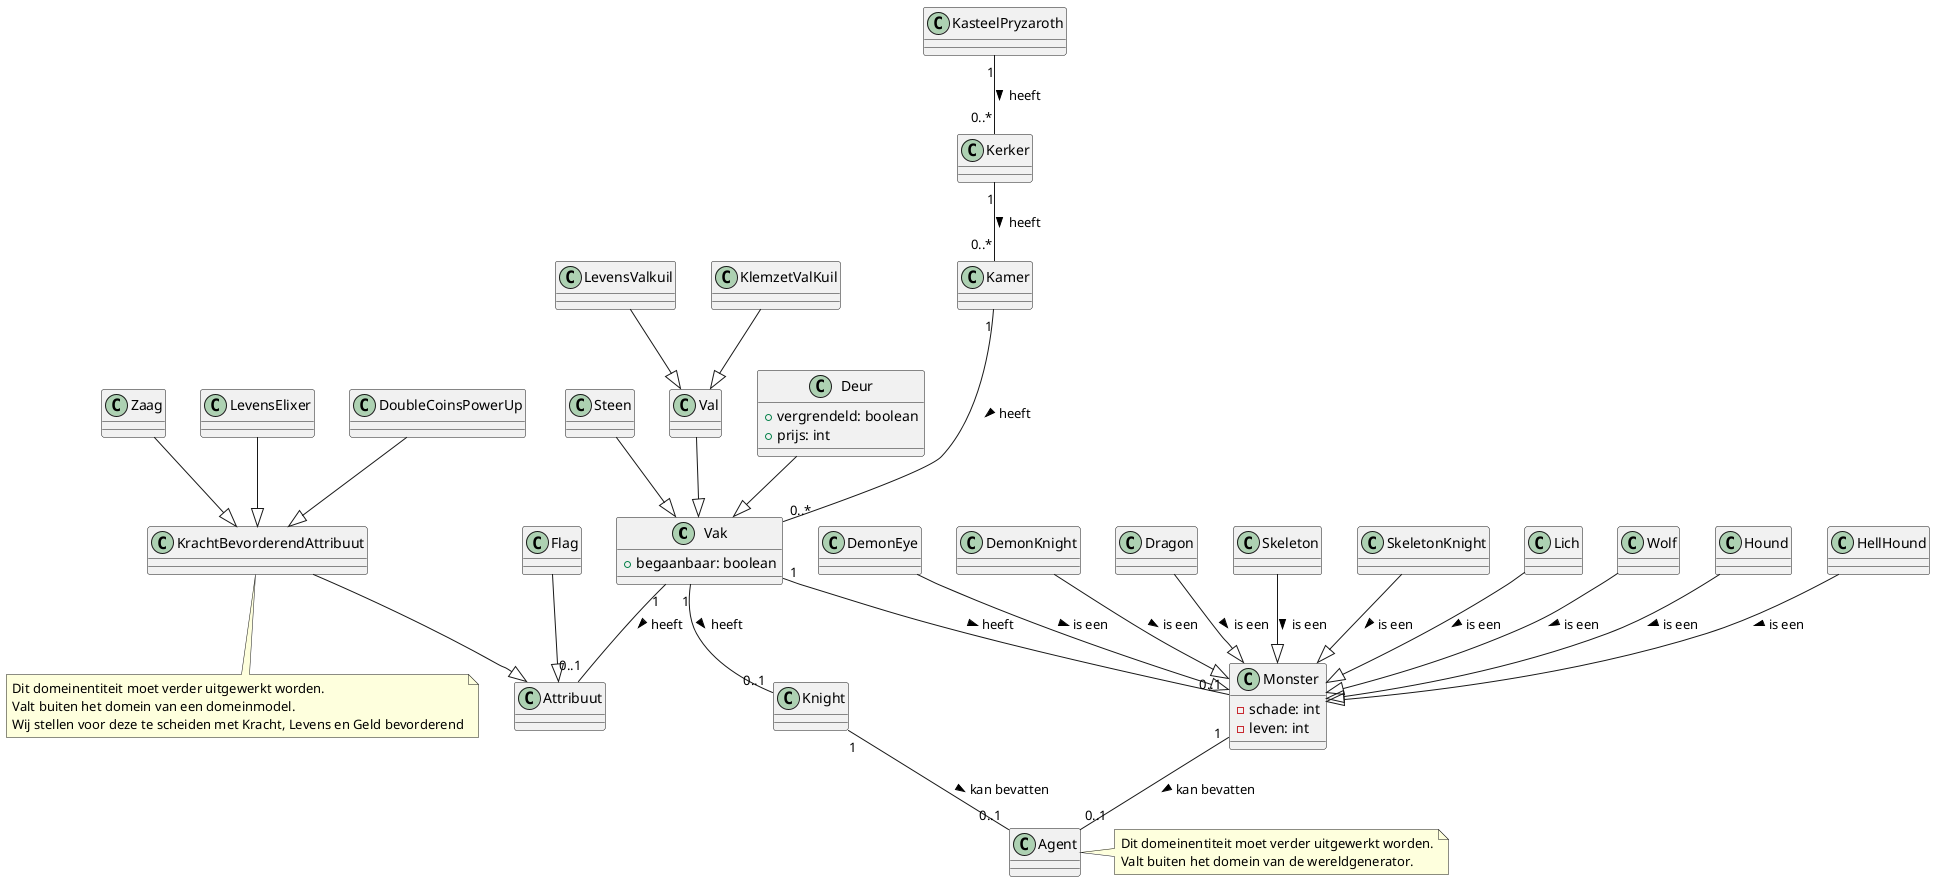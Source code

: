 Domain Model
@startuml
'https://plantuml.com/class-diagram

abstract class Vak {
    + begaanbaar: boolean
}

class Vak {
}

class Steen {
}
Steen --|> Vak

class Val {
}
Val --|> Vak

class LevensValkuil {
}
LevensValkuil --|> Val

class KlemzetValKuil {
}
KlemzetValKuil --|> Val

class Deur {
    + vergrendeld: boolean
    + prijs: int
}
Deur --|> Vak

Vak "1" -- "0..1" Attribuut : heeft >
Vak "1" -- "0..1" Monster : heeft >
Vak "1" -- "0..1" Knight : heeft >

KrachtBevorderendAttribuut --|> Attribuut

Flag --|> Attribuut

class Zaag {
}
Zaag --|> KrachtBevorderendAttribuut

class KrachtBevorderendAttribuut {
}
note bottom of KrachtBevorderendAttribuut
    Dit domeinentiteit moet verder uitgewerkt worden.
    Valt buiten het domein van een domeinmodel.
    Wij stellen voor deze te scheiden met Kracht, Levens en Geld bevorderend
end note


class LevensElixer {
}
 LevensElixer --|> KrachtBevorderendAttribuut

class DoubleCoinsPowerUp {
}
 DoubleCoinsPowerUp --|> KrachtBevorderendAttribuut


class Monster {
-schade: int
-leven: int
}

class DemonEye {
}
DemonEye --|> Monster : is een >

class DemonKnight {
}
DemonKnight --|> Monster : is een >

class Dragon {
}
Dragon --|> Monster : is een >

class Skeleton {
}
Skeleton --|> Monster : is een >

class SkeletonKnight {
}
SkeletonKnight --|> Monster : is een >

class Lich {
}
Lich --|> Monster : is een >

class Wolf {
}
Wolf --|> Monster : is een >

class Hound {
}
Hound --|> Monster : is een >

class HellHound {
}
HellHound --|> Monster : is een >


class KasteelPryzaroth {
}
KasteelPryzaroth "1" -- "0..*" Kerker : heeft >

class Kerker {
}
Kerker "1" -- "0..*" Kamer : heeft >

class Kamer {
}
Kamer "1" --- "0..*" Vak : heeft >

class Knight {
}
Knight "1" -- "0..1" Agent : kan bevatten >
Monster "1" -- "0..1" Agent : kan bevatten >

class Agent {
}
note right of Agent
    Dit domeinentiteit moet verder uitgewerkt worden.
    Valt buiten het domein van de wereldgenerator.
end note

@enduml